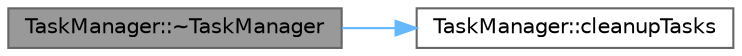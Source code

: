digraph "TaskManager::~TaskManager"
{
 // LATEX_PDF_SIZE
  bgcolor="transparent";
  edge [fontname=Helvetica,fontsize=10,labelfontname=Helvetica,labelfontsize=10];
  node [fontname=Helvetica,fontsize=10,shape=box,height=0.2,width=0.4];
  rankdir="LR";
  Node1 [id="Node000001",label="TaskManager::~TaskManager",height=0.2,width=0.4,color="gray40", fillcolor="grey60", style="filled", fontcolor="black",tooltip="Destructor - ensures all tasks are cleaned up."];
  Node1 -> Node2 [id="edge1_Node000001_Node000002",color="steelblue1",style="solid",tooltip=" "];
  Node2 [id="Node000002",label="TaskManager::cleanupTasks",height=0.2,width=0.4,color="grey40", fillcolor="white", style="filled",URL="$class_task_manager.html#ab01f348353ba5f6b6ac5a8693f2fa36c",tooltip=" "];
}
